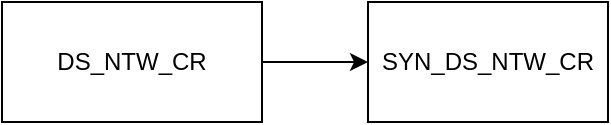 <mxfile version="12.7.0" type="github"><diagram id="JAroFwfFFJ2UVKX7odfN" name="Page-1"><mxGraphModel dx="868" dy="401" grid="1" gridSize="10" guides="1" tooltips="1" connect="1" arrows="1" fold="1" page="1" pageScale="1" pageWidth="827" pageHeight="1169" math="0" shadow="0"><root><mxCell id="0"/><mxCell id="1" parent="0"/><mxCell id="JA7BGdCw2f2uF9lFuiH4-4" style="edgeStyle=orthogonalEdgeStyle;rounded=0;orthogonalLoop=1;jettySize=auto;html=1;exitX=1;exitY=0.5;exitDx=0;exitDy=0;" edge="1" parent="1" source="JA7BGdCw2f2uF9lFuiH4-1" target="JA7BGdCw2f2uF9lFuiH4-2"><mxGeometry relative="1" as="geometry"/></mxCell><mxCell id="JA7BGdCw2f2uF9lFuiH4-1" value="DS_NTW_CR" style="rounded=0;whiteSpace=wrap;html=1;" vertex="1" parent="1"><mxGeometry x="170" y="280" width="130" height="60" as="geometry"/></mxCell><mxCell id="JA7BGdCw2f2uF9lFuiH4-2" value="&lt;span style=&quot;white-space: normal&quot;&gt;SYN_DS_NTW_CR&lt;/span&gt;" style="rounded=0;whiteSpace=wrap;html=1;" vertex="1" parent="1"><mxGeometry x="353" y="280" width="120" height="60" as="geometry"/></mxCell></root></mxGraphModel></diagram></mxfile>